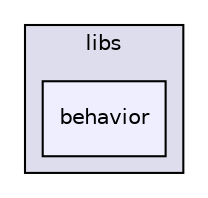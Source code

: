 digraph "/root/Desktop/ic_linux_3.1/libs/behavior" {
  compound=true
  node [ fontsize="10", fontname="Helvetica"];
  edge [ labelfontsize="10", labelfontname="Helvetica"];
  subgraph clusterdir_6719ab1f1f7655efc2fa43f7eb574fd1 {
    graph [ bgcolor="#ddddee", pencolor="black", label="libs" fontname="Helvetica", fontsize="10", URL="dir_6719ab1f1f7655efc2fa43f7eb574fd1.html"]
  dir_173da6a53398f641f6765e7c9f1986ec [shape=box, label="behavior", style="filled", fillcolor="#eeeeff", pencolor="black", URL="dir_173da6a53398f641f6765e7c9f1986ec.html"];
  }
}
